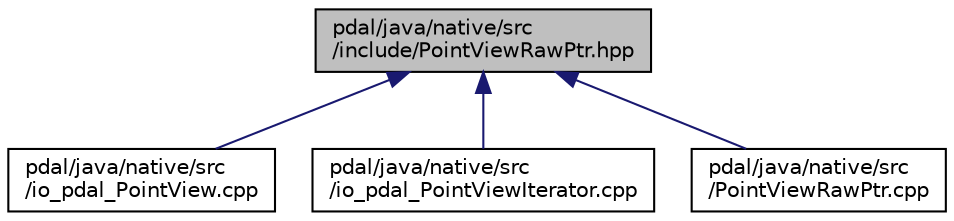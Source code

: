 digraph "pdal/java/native/src/include/PointViewRawPtr.hpp"
{
  edge [fontname="Helvetica",fontsize="10",labelfontname="Helvetica",labelfontsize="10"];
  node [fontname="Helvetica",fontsize="10",shape=record];
  Node1 [label="pdal/java/native/src\l/include/PointViewRawPtr.hpp",height=0.2,width=0.4,color="black", fillcolor="grey75", style="filled", fontcolor="black"];
  Node1 -> Node2 [dir="back",color="midnightblue",fontsize="10",style="solid",fontname="Helvetica"];
  Node2 [label="pdal/java/native/src\l/io_pdal_PointView.cpp",height=0.2,width=0.4,color="black", fillcolor="white", style="filled",URL="$io__pdal__PointView_8cpp.html"];
  Node1 -> Node3 [dir="back",color="midnightblue",fontsize="10",style="solid",fontname="Helvetica"];
  Node3 [label="pdal/java/native/src\l/io_pdal_PointViewIterator.cpp",height=0.2,width=0.4,color="black", fillcolor="white", style="filled",URL="$io__pdal__PointViewIterator_8cpp.html"];
  Node1 -> Node4 [dir="back",color="midnightblue",fontsize="10",style="solid",fontname="Helvetica"];
  Node4 [label="pdal/java/native/src\l/PointViewRawPtr.cpp",height=0.2,width=0.4,color="black", fillcolor="white", style="filled",URL="$PointViewRawPtr_8cpp.html"];
}
